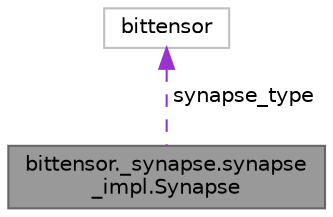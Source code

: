 digraph "bittensor._synapse.synapse_impl.Synapse"
{
 // LATEX_PDF_SIZE
  bgcolor="transparent";
  edge [fontname=Helvetica,fontsize=10,labelfontname=Helvetica,labelfontsize=10];
  node [fontname=Helvetica,fontsize=10,shape=box,height=0.2,width=0.4];
  Node1 [label="bittensor._synapse.synapse\l_impl.Synapse",height=0.2,width=0.4,color="gray40", fillcolor="grey60", style="filled", fontcolor="black",tooltip=" "];
  Node2 -> Node1 [dir="back",color="darkorchid3",style="dashed",label=" synapse_type" ];
  Node2 [label="bittensor",height=0.2,width=0.4,color="grey75", fillcolor="white", style="filled",tooltip=" "];
}
